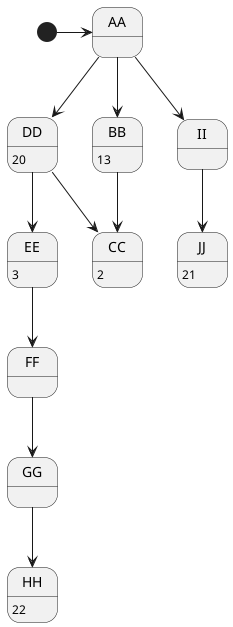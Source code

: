 @startuml

[*] -> AA

AA --> DD
AA --> II
AA --> BB
DD : 20
DD --> CC
DD --> EE
II --> JJ
BB : 13
BB --> CC
CC : 2
EE : 3
EE --> FF
JJ : 21
FF --> GG
GG --> HH
HH : 22

@enduml
